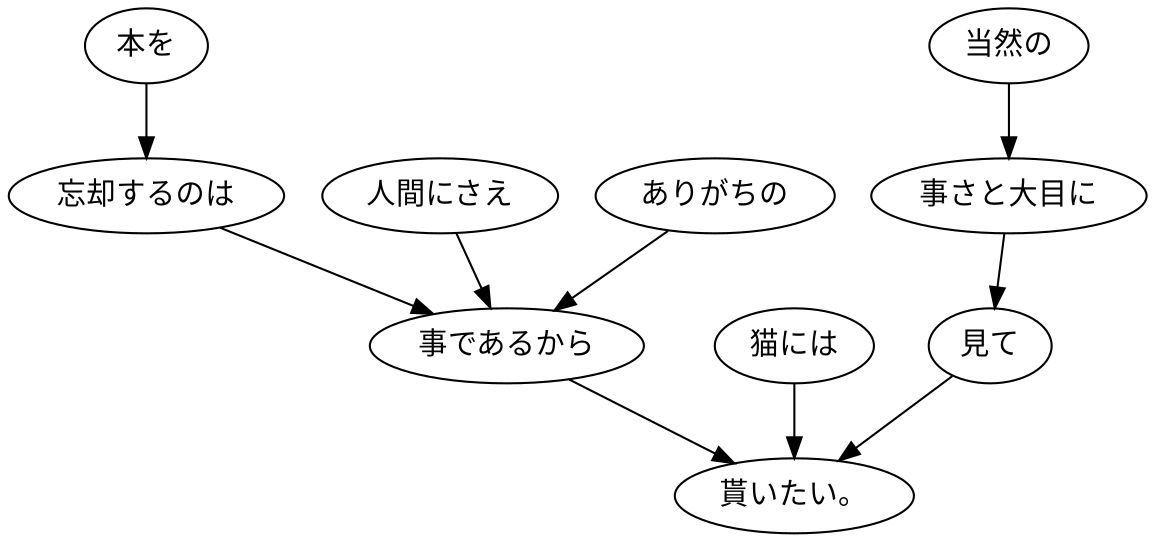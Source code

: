 digraph graph2793 {
	node0 [label="本を"];
	node1 [label="忘却するのは"];
	node2 [label="人間にさえ"];
	node3 [label="ありがちの"];
	node4 [label="事であるから"];
	node5 [label="猫には"];
	node6 [label="当然の"];
	node7 [label="事さと大目に"];
	node8 [label="見て"];
	node9 [label="貰いたい。"];
	node0 -> node1;
	node1 -> node4;
	node2 -> node4;
	node3 -> node4;
	node4 -> node9;
	node5 -> node9;
	node6 -> node7;
	node7 -> node8;
	node8 -> node9;
}
